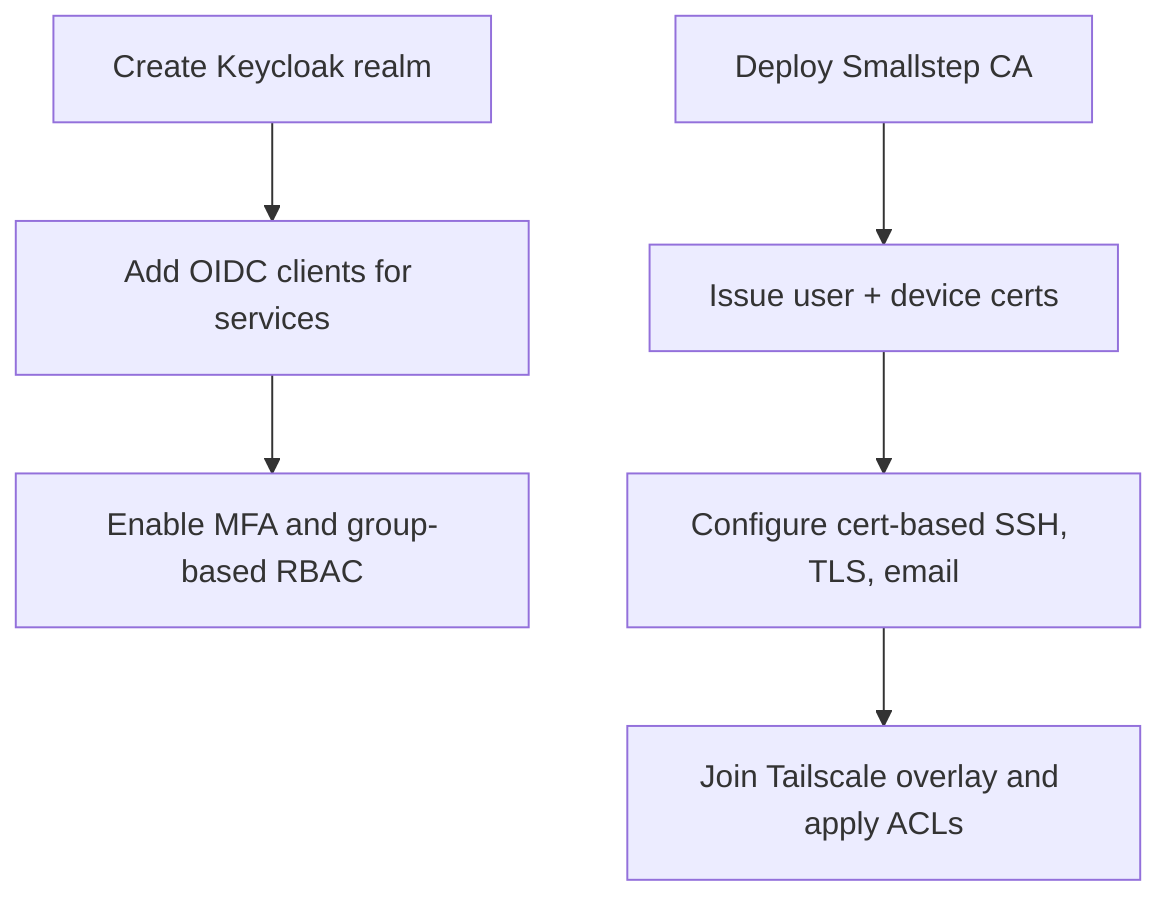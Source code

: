 flowchart TD
    A["Create Keycloak realm"] --> B["Add OIDC clients for services"]
    B --> C["Enable MFA and group-based RBAC"]
    A2["Deploy Smallstep CA"] --> C2["Issue user + device certs"]
    C2 --> D["Configure cert-based SSH, TLS, email"]
    D --> E["Join Tailscale overlay and apply ACLs"]